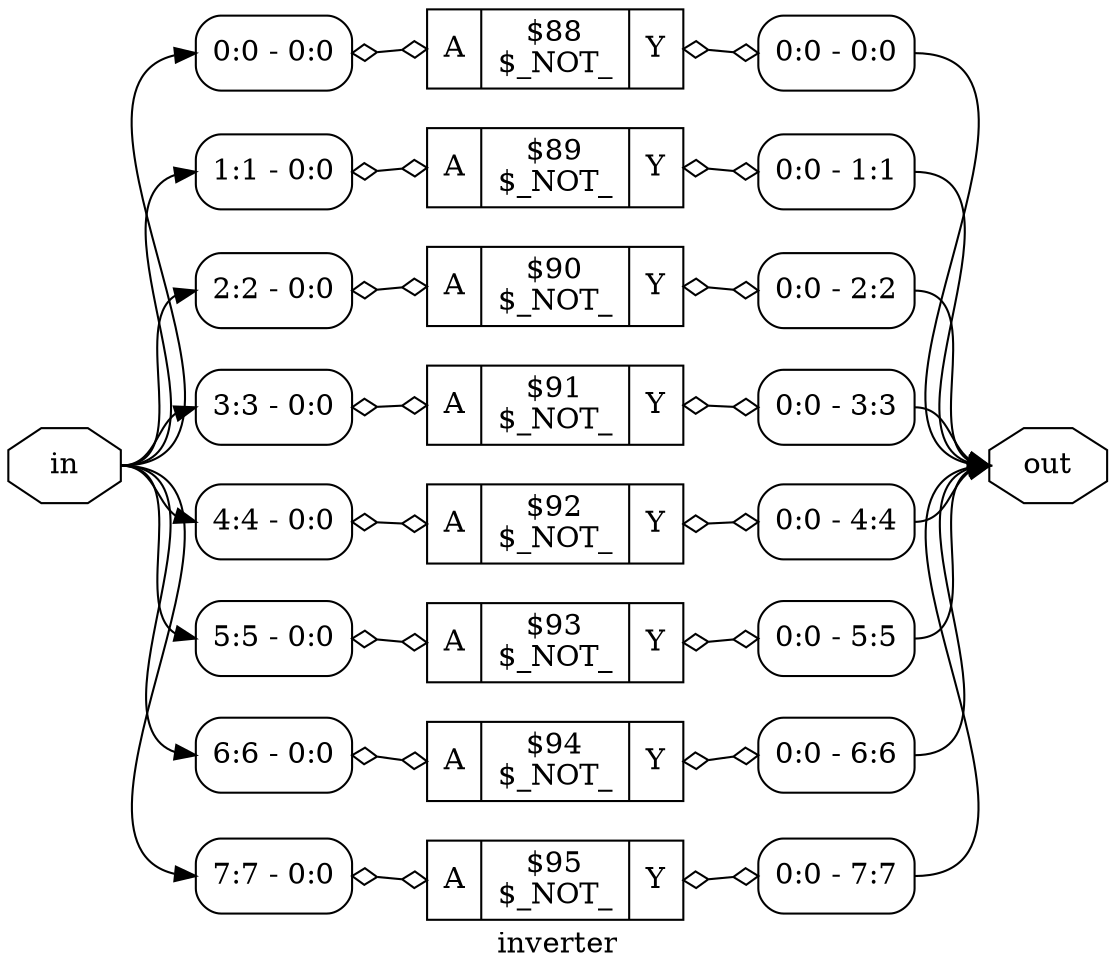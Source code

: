 digraph "inverter" {
label="inverter";
rankdir="LR";
remincross=true;
n1 [ shape=octagon, label="in", color="black", fontcolor="black" ];
n2 [ shape=octagon, label="out", color="black", fontcolor="black" ];
c5 [ shape=record, label="{{<p3> A}|$88\n$_NOT_|{<p4> Y}}",  ];
x0 [ shape=record, style=rounded, label="<s0> 0:0 - 0:0 ", color="black", fontcolor="black" ];
x0:e -> c5:p3:w [arrowhead=odiamond, arrowtail=odiamond, dir=both, color="black", fontcolor="black", label=""];
x1 [ shape=record, style=rounded, label="<s0> 0:0 - 0:0 ", color="black", fontcolor="black" ];
c5:p4:e -> x1:w [arrowhead=odiamond, arrowtail=odiamond, dir=both, color="black", fontcolor="black", label=""];
c6 [ shape=record, label="{{<p3> A}|$89\n$_NOT_|{<p4> Y}}",  ];
x2 [ shape=record, style=rounded, label="<s0> 1:1 - 0:0 ", color="black", fontcolor="black" ];
x2:e -> c6:p3:w [arrowhead=odiamond, arrowtail=odiamond, dir=both, color="black", fontcolor="black", label=""];
x3 [ shape=record, style=rounded, label="<s0> 0:0 - 1:1 ", color="black", fontcolor="black" ];
c6:p4:e -> x3:w [arrowhead=odiamond, arrowtail=odiamond, dir=both, color="black", fontcolor="black", label=""];
c7 [ shape=record, label="{{<p3> A}|$90\n$_NOT_|{<p4> Y}}",  ];
x4 [ shape=record, style=rounded, label="<s0> 2:2 - 0:0 ", color="black", fontcolor="black" ];
x4:e -> c7:p3:w [arrowhead=odiamond, arrowtail=odiamond, dir=both, color="black", fontcolor="black", label=""];
x5 [ shape=record, style=rounded, label="<s0> 0:0 - 2:2 ", color="black", fontcolor="black" ];
c7:p4:e -> x5:w [arrowhead=odiamond, arrowtail=odiamond, dir=both, color="black", fontcolor="black", label=""];
c8 [ shape=record, label="{{<p3> A}|$91\n$_NOT_|{<p4> Y}}",  ];
x6 [ shape=record, style=rounded, label="<s0> 3:3 - 0:0 ", color="black", fontcolor="black" ];
x6:e -> c8:p3:w [arrowhead=odiamond, arrowtail=odiamond, dir=both, color="black", fontcolor="black", label=""];
x7 [ shape=record, style=rounded, label="<s0> 0:0 - 3:3 ", color="black", fontcolor="black" ];
c8:p4:e -> x7:w [arrowhead=odiamond, arrowtail=odiamond, dir=both, color="black", fontcolor="black", label=""];
c9 [ shape=record, label="{{<p3> A}|$92\n$_NOT_|{<p4> Y}}",  ];
x8 [ shape=record, style=rounded, label="<s0> 4:4 - 0:0 ", color="black", fontcolor="black" ];
x8:e -> c9:p3:w [arrowhead=odiamond, arrowtail=odiamond, dir=both, color="black", fontcolor="black", label=""];
x9 [ shape=record, style=rounded, label="<s0> 0:0 - 4:4 ", color="black", fontcolor="black" ];
c9:p4:e -> x9:w [arrowhead=odiamond, arrowtail=odiamond, dir=both, color="black", fontcolor="black", label=""];
c10 [ shape=record, label="{{<p3> A}|$93\n$_NOT_|{<p4> Y}}",  ];
x10 [ shape=record, style=rounded, label="<s0> 5:5 - 0:0 ", color="black", fontcolor="black" ];
x10:e -> c10:p3:w [arrowhead=odiamond, arrowtail=odiamond, dir=both, color="black", fontcolor="black", label=""];
x11 [ shape=record, style=rounded, label="<s0> 0:0 - 5:5 ", color="black", fontcolor="black" ];
c10:p4:e -> x11:w [arrowhead=odiamond, arrowtail=odiamond, dir=both, color="black", fontcolor="black", label=""];
c11 [ shape=record, label="{{<p3> A}|$94\n$_NOT_|{<p4> Y}}",  ];
x12 [ shape=record, style=rounded, label="<s0> 6:6 - 0:0 ", color="black", fontcolor="black" ];
x12:e -> c11:p3:w [arrowhead=odiamond, arrowtail=odiamond, dir=both, color="black", fontcolor="black", label=""];
x13 [ shape=record, style=rounded, label="<s0> 0:0 - 6:6 ", color="black", fontcolor="black" ];
c11:p4:e -> x13:w [arrowhead=odiamond, arrowtail=odiamond, dir=both, color="black", fontcolor="black", label=""];
c12 [ shape=record, label="{{<p3> A}|$95\n$_NOT_|{<p4> Y}}",  ];
x14 [ shape=record, style=rounded, label="<s0> 7:7 - 0:0 ", color="black", fontcolor="black" ];
x14:e -> c12:p3:w [arrowhead=odiamond, arrowtail=odiamond, dir=both, color="black", fontcolor="black", label=""];
x15 [ shape=record, style=rounded, label="<s0> 0:0 - 7:7 ", color="black", fontcolor="black" ];
c12:p4:e -> x15:w [arrowhead=odiamond, arrowtail=odiamond, dir=both, color="black", fontcolor="black", label=""];
n1:e -> x0:s0:w [color="black", fontcolor="black", label=""];
n1:e -> x10:s0:w [color="black", fontcolor="black", label=""];
n1:e -> x12:s0:w [color="black", fontcolor="black", label=""];
n1:e -> x14:s0:w [color="black", fontcolor="black", label=""];
n1:e -> x2:s0:w [color="black", fontcolor="black", label=""];
n1:e -> x4:s0:w [color="black", fontcolor="black", label=""];
n1:e -> x6:s0:w [color="black", fontcolor="black", label=""];
n1:e -> x8:s0:w [color="black", fontcolor="black", label=""];
x11:s0:e -> n2:w [color="black", fontcolor="black", label=""];
x13:s0:e -> n2:w [color="black", fontcolor="black", label=""];
x15:s0:e -> n2:w [color="black", fontcolor="black", label=""];
x1:s0:e -> n2:w [color="black", fontcolor="black", label=""];
x3:s0:e -> n2:w [color="black", fontcolor="black", label=""];
x5:s0:e -> n2:w [color="black", fontcolor="black", label=""];
x7:s0:e -> n2:w [color="black", fontcolor="black", label=""];
x9:s0:e -> n2:w [color="black", fontcolor="black", label=""];
}
